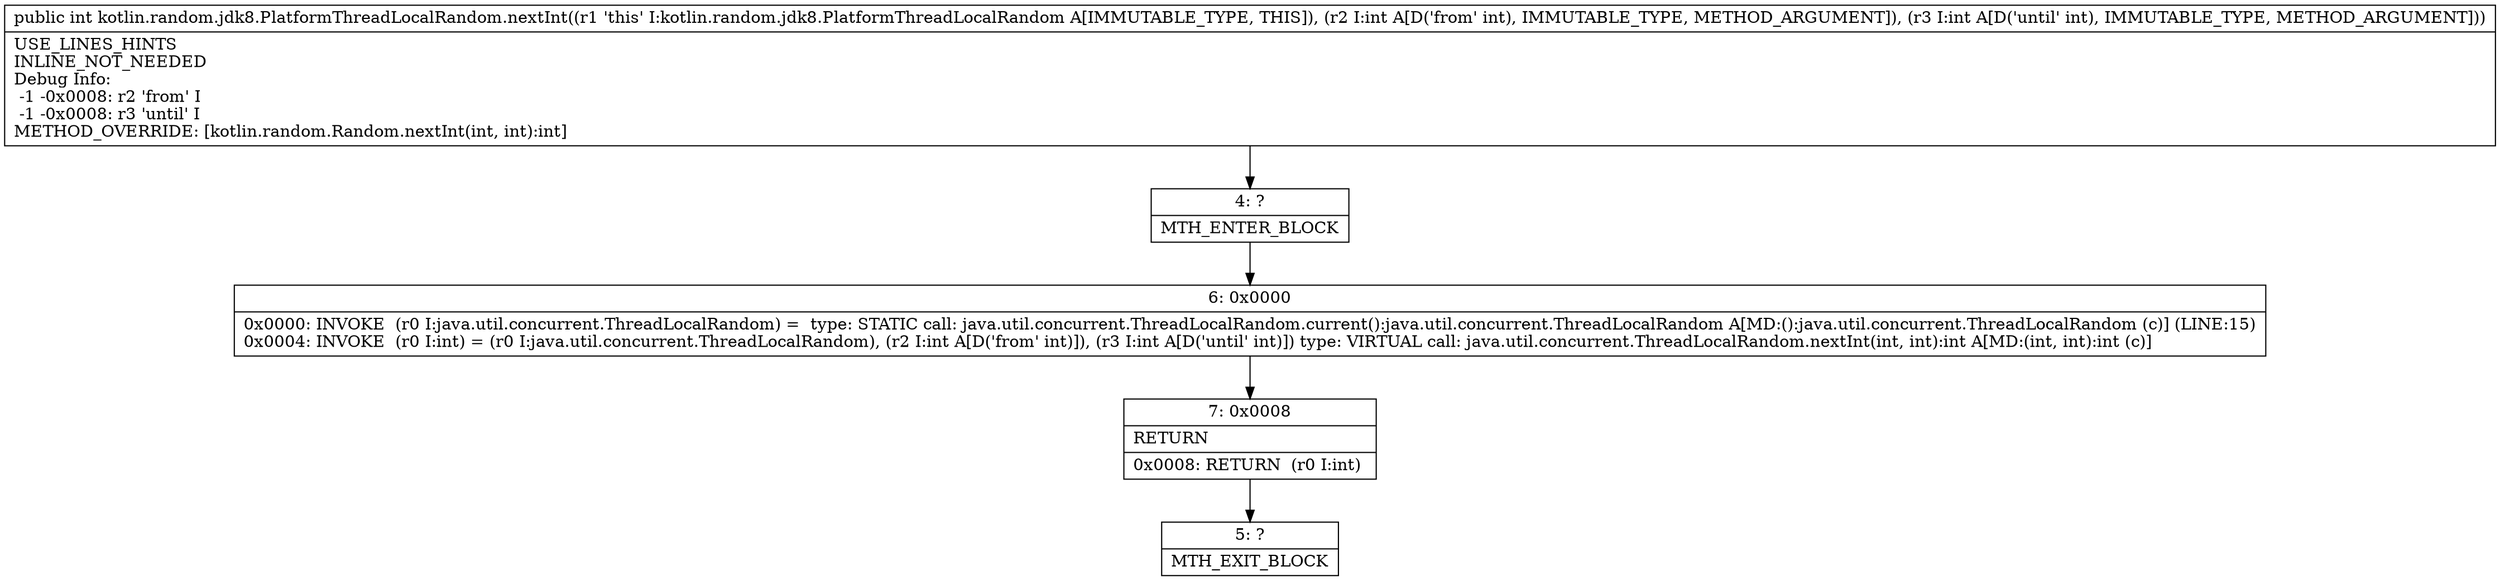 digraph "CFG forkotlin.random.jdk8.PlatformThreadLocalRandom.nextInt(II)I" {
Node_4 [shape=record,label="{4\:\ ?|MTH_ENTER_BLOCK\l}"];
Node_6 [shape=record,label="{6\:\ 0x0000|0x0000: INVOKE  (r0 I:java.util.concurrent.ThreadLocalRandom) =  type: STATIC call: java.util.concurrent.ThreadLocalRandom.current():java.util.concurrent.ThreadLocalRandom A[MD:():java.util.concurrent.ThreadLocalRandom (c)] (LINE:15)\l0x0004: INVOKE  (r0 I:int) = (r0 I:java.util.concurrent.ThreadLocalRandom), (r2 I:int A[D('from' int)]), (r3 I:int A[D('until' int)]) type: VIRTUAL call: java.util.concurrent.ThreadLocalRandom.nextInt(int, int):int A[MD:(int, int):int (c)]\l}"];
Node_7 [shape=record,label="{7\:\ 0x0008|RETURN\l|0x0008: RETURN  (r0 I:int) \l}"];
Node_5 [shape=record,label="{5\:\ ?|MTH_EXIT_BLOCK\l}"];
MethodNode[shape=record,label="{public int kotlin.random.jdk8.PlatformThreadLocalRandom.nextInt((r1 'this' I:kotlin.random.jdk8.PlatformThreadLocalRandom A[IMMUTABLE_TYPE, THIS]), (r2 I:int A[D('from' int), IMMUTABLE_TYPE, METHOD_ARGUMENT]), (r3 I:int A[D('until' int), IMMUTABLE_TYPE, METHOD_ARGUMENT]))  | USE_LINES_HINTS\lINLINE_NOT_NEEDED\lDebug Info:\l  \-1 \-0x0008: r2 'from' I\l  \-1 \-0x0008: r3 'until' I\lMETHOD_OVERRIDE: [kotlin.random.Random.nextInt(int, int):int]\l}"];
MethodNode -> Node_4;Node_4 -> Node_6;
Node_6 -> Node_7;
Node_7 -> Node_5;
}

